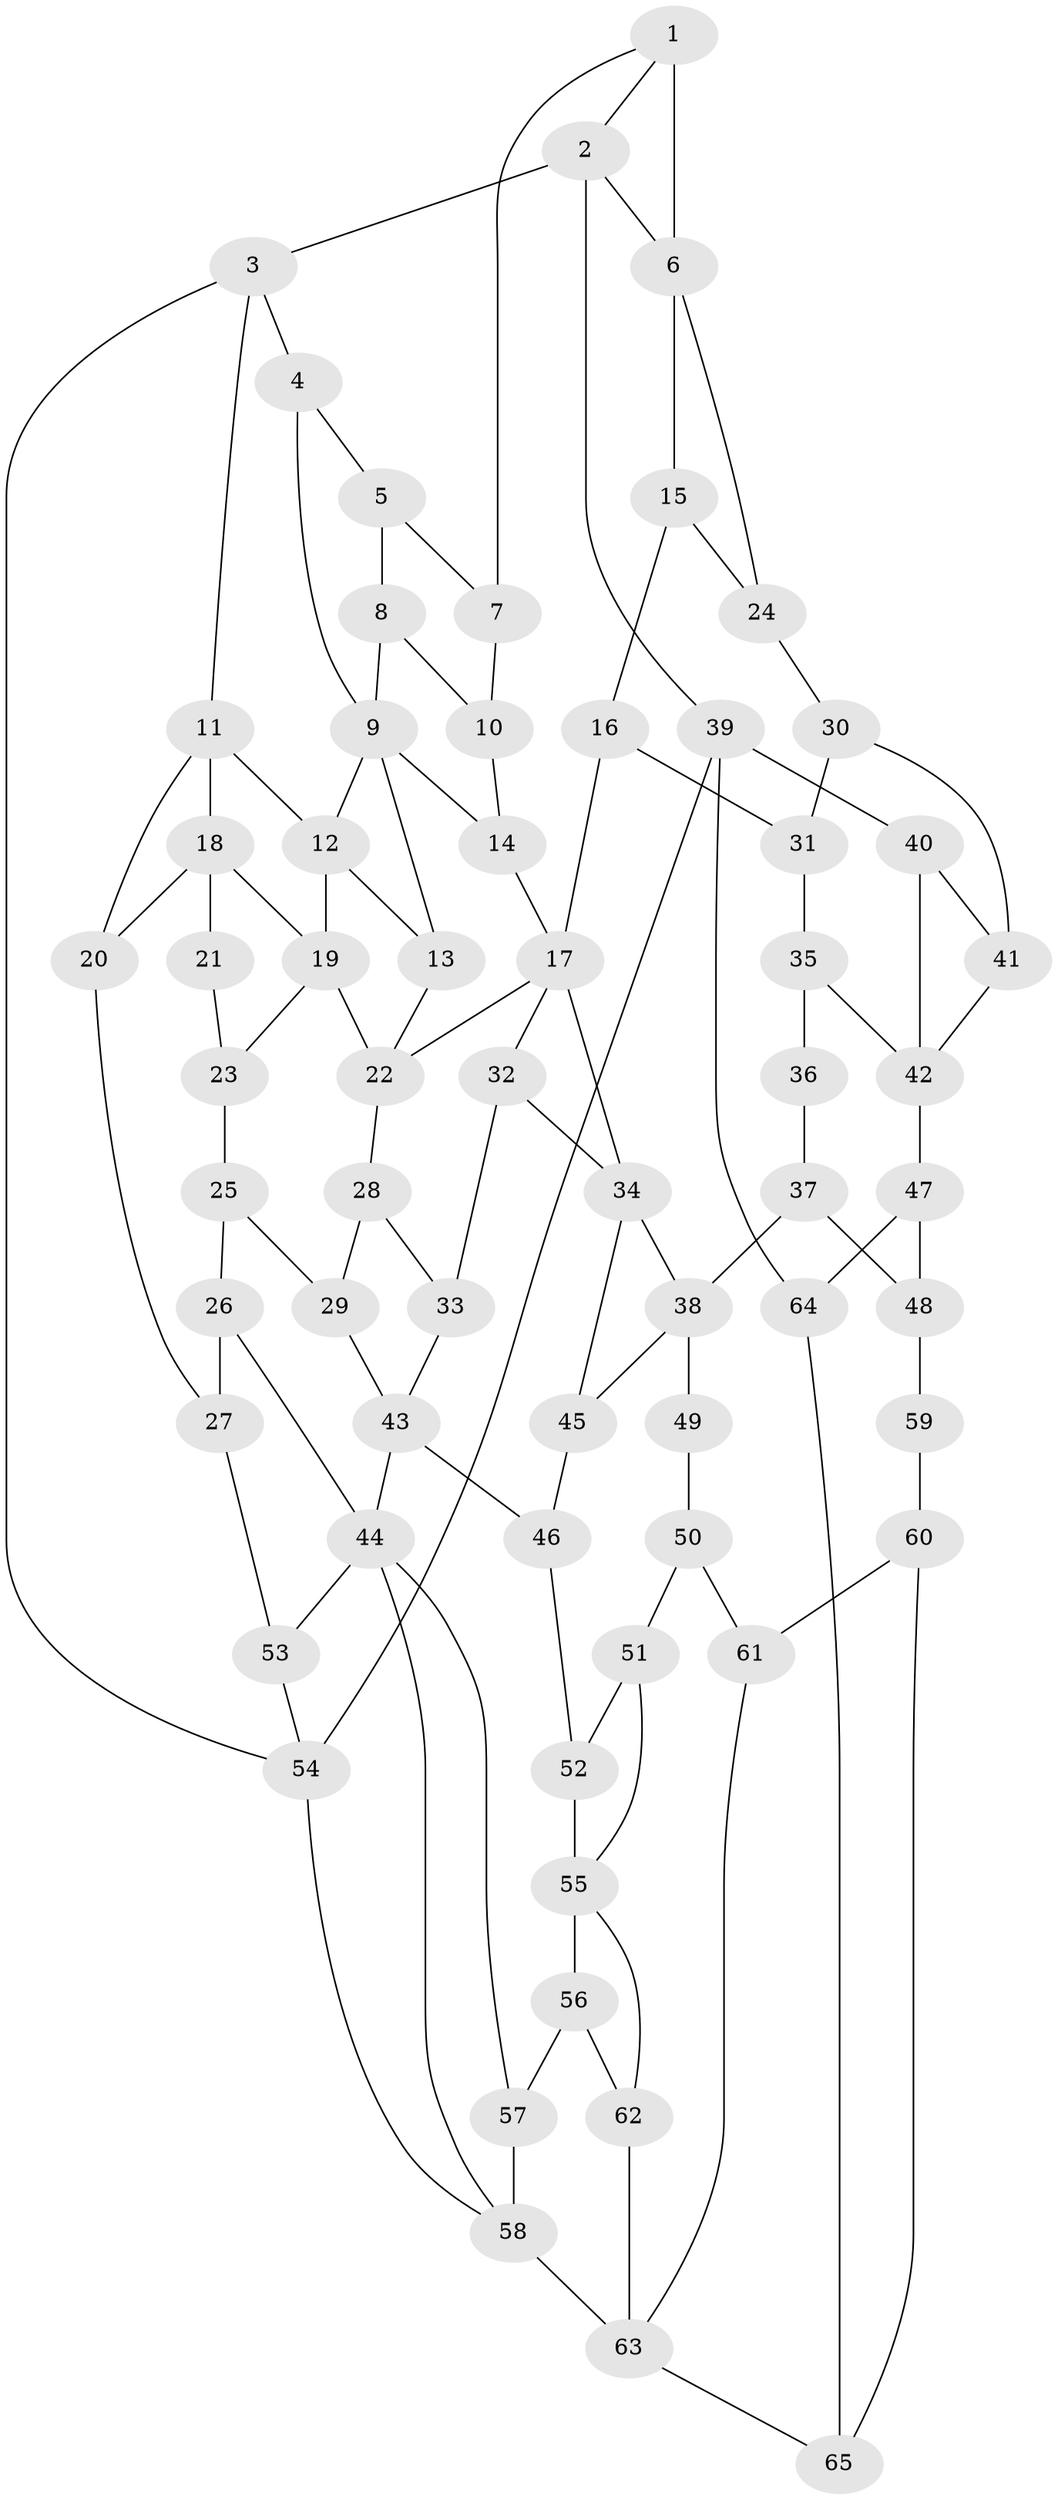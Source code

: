 // original degree distribution, {3: 0.03076923076923077, 6: 0.24615384615384617, 4: 0.23076923076923078, 5: 0.49230769230769234}
// Generated by graph-tools (version 1.1) at 2025/38/03/09/25 02:38:28]
// undirected, 65 vertices, 107 edges
graph export_dot {
graph [start="1"]
  node [color=gray90,style=filled];
  1;
  2;
  3;
  4;
  5;
  6;
  7;
  8;
  9;
  10;
  11;
  12;
  13;
  14;
  15;
  16;
  17;
  18;
  19;
  20;
  21;
  22;
  23;
  24;
  25;
  26;
  27;
  28;
  29;
  30;
  31;
  32;
  33;
  34;
  35;
  36;
  37;
  38;
  39;
  40;
  41;
  42;
  43;
  44;
  45;
  46;
  47;
  48;
  49;
  50;
  51;
  52;
  53;
  54;
  55;
  56;
  57;
  58;
  59;
  60;
  61;
  62;
  63;
  64;
  65;
  1 -- 2 [weight=1.0];
  1 -- 6 [weight=3.0];
  1 -- 7 [weight=1.0];
  2 -- 3 [weight=1.0];
  2 -- 6 [weight=1.0];
  2 -- 39 [weight=1.0];
  3 -- 4 [weight=1.0];
  3 -- 11 [weight=1.0];
  3 -- 54 [weight=1.0];
  4 -- 5 [weight=1.0];
  4 -- 9 [weight=1.0];
  5 -- 7 [weight=1.0];
  5 -- 8 [weight=2.0];
  6 -- 15 [weight=1.0];
  6 -- 24 [weight=1.0];
  7 -- 10 [weight=1.0];
  8 -- 9 [weight=1.0];
  8 -- 10 [weight=1.0];
  9 -- 12 [weight=1.0];
  9 -- 13 [weight=1.0];
  9 -- 14 [weight=1.0];
  10 -- 14 [weight=1.0];
  11 -- 12 [weight=1.0];
  11 -- 18 [weight=1.0];
  11 -- 20 [weight=1.0];
  12 -- 13 [weight=1.0];
  12 -- 19 [weight=1.0];
  13 -- 22 [weight=1.0];
  14 -- 17 [weight=1.0];
  15 -- 16 [weight=1.0];
  15 -- 24 [weight=1.0];
  16 -- 17 [weight=2.0];
  16 -- 31 [weight=2.0];
  17 -- 22 [weight=1.0];
  17 -- 32 [weight=1.0];
  17 -- 34 [weight=1.0];
  18 -- 19 [weight=1.0];
  18 -- 20 [weight=1.0];
  18 -- 21 [weight=2.0];
  19 -- 22 [weight=1.0];
  19 -- 23 [weight=1.0];
  20 -- 27 [weight=1.0];
  21 -- 23 [weight=1.0];
  22 -- 28 [weight=1.0];
  23 -- 25 [weight=1.0];
  24 -- 30 [weight=1.0];
  25 -- 26 [weight=1.0];
  25 -- 29 [weight=1.0];
  26 -- 27 [weight=1.0];
  26 -- 44 [weight=1.0];
  27 -- 53 [weight=1.0];
  28 -- 29 [weight=2.0];
  28 -- 33 [weight=1.0];
  29 -- 43 [weight=1.0];
  30 -- 31 [weight=1.0];
  30 -- 41 [weight=1.0];
  31 -- 35 [weight=2.0];
  32 -- 33 [weight=1.0];
  32 -- 34 [weight=1.0];
  33 -- 43 [weight=1.0];
  34 -- 38 [weight=1.0];
  34 -- 45 [weight=1.0];
  35 -- 36 [weight=2.0];
  35 -- 42 [weight=2.0];
  36 -- 37 [weight=1.0];
  37 -- 38 [weight=2.0];
  37 -- 48 [weight=2.0];
  38 -- 45 [weight=1.0];
  38 -- 49 [weight=2.0];
  39 -- 40 [weight=1.0];
  39 -- 54 [weight=1.0];
  39 -- 64 [weight=1.0];
  40 -- 41 [weight=1.0];
  40 -- 42 [weight=1.0];
  41 -- 42 [weight=1.0];
  42 -- 47 [weight=2.0];
  43 -- 44 [weight=2.0];
  43 -- 46 [weight=2.0];
  44 -- 53 [weight=1.0];
  44 -- 57 [weight=1.0];
  44 -- 58 [weight=1.0];
  45 -- 46 [weight=1.0];
  46 -- 52 [weight=2.0];
  47 -- 48 [weight=2.0];
  47 -- 64 [weight=1.0];
  48 -- 59 [weight=2.0];
  49 -- 50 [weight=1.0];
  50 -- 51 [weight=1.0];
  50 -- 61 [weight=1.0];
  51 -- 52 [weight=1.0];
  51 -- 55 [weight=1.0];
  52 -- 55 [weight=3.0];
  53 -- 54 [weight=1.0];
  54 -- 58 [weight=1.0];
  55 -- 56 [weight=1.0];
  55 -- 62 [weight=1.0];
  56 -- 57 [weight=1.0];
  56 -- 62 [weight=2.0];
  57 -- 58 [weight=1.0];
  58 -- 63 [weight=2.0];
  59 -- 60 [weight=1.0];
  60 -- 61 [weight=1.0];
  60 -- 65 [weight=1.0];
  61 -- 63 [weight=1.0];
  62 -- 63 [weight=2.0];
  63 -- 65 [weight=1.0];
  64 -- 65 [weight=1.0];
}
